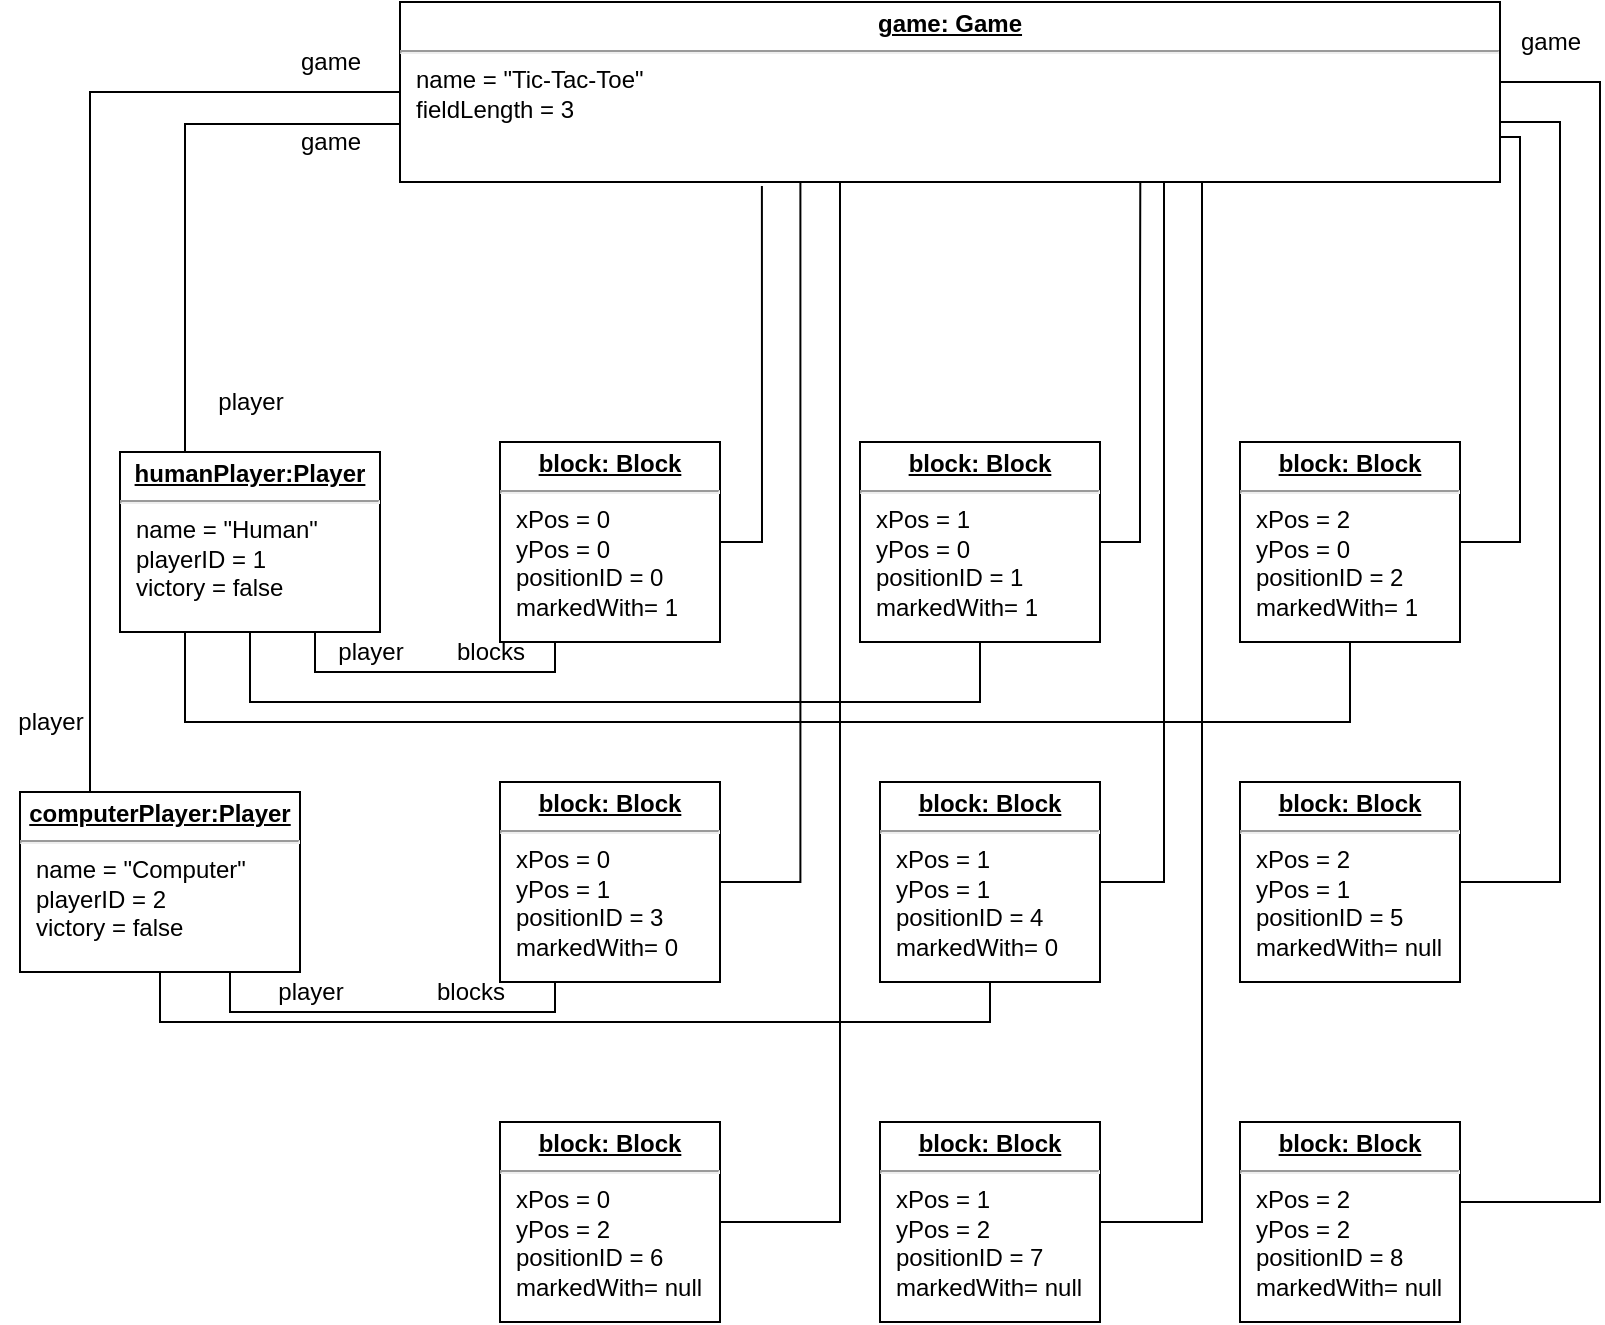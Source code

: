 <mxfile version="14.9.9" type="device"><diagram id="CovK0AjYXbfjgwd-cfl2" name="Page-1"><mxGraphModel dx="1230" dy="665" grid="1" gridSize="10" guides="1" tooltips="1" connect="1" arrows="1" fold="1" page="1" pageScale="1" pageWidth="827" pageHeight="1169" math="0" shadow="0"><root><mxCell id="0"/><mxCell id="1" parent="0"/><mxCell id="FIRxA-yR1aBGaKnlXc7K-1" value="&lt;p style=&quot;margin: 0px ; margin-top: 4px ; text-align: center ; text-decoration: underline&quot;&gt;&lt;b&gt;game: Game&lt;/b&gt;&lt;/p&gt;&lt;hr&gt;&lt;p style=&quot;margin: 0px ; margin-left: 8px&quot;&gt;name = &quot;Tic-Tac-Toe&quot;&lt;br&gt;fieldLength = 3&lt;br&gt;&lt;/p&gt;" style="verticalAlign=top;align=left;overflow=fill;fontSize=12;fontFamily=Helvetica;html=1;" parent="1" vertex="1"><mxGeometry x="210" y="50" width="550" height="90" as="geometry"/></mxCell><mxCell id="WSLQJ2nEIGhMxxQDfUxY-24" style="edgeStyle=orthogonalEdgeStyle;rounded=0;orthogonalLoop=1;jettySize=auto;html=1;exitX=1;exitY=0.5;exitDx=0;exitDy=0;entryX=0.329;entryY=1.022;entryDx=0;entryDy=0;entryPerimeter=0;endArrow=none;endFill=0;" edge="1" parent="1" source="FIRxA-yR1aBGaKnlXc7K-2" target="FIRxA-yR1aBGaKnlXc7K-1"><mxGeometry relative="1" as="geometry"/></mxCell><mxCell id="FIRxA-yR1aBGaKnlXc7K-2" value="&lt;p style=&quot;margin: 0px ; margin-top: 4px ; text-align: center ; text-decoration: underline&quot;&gt;&lt;b&gt;block: Block&lt;/b&gt;&lt;/p&gt;&lt;hr&gt;&lt;p style=&quot;margin: 0px ; margin-left: 8px&quot;&gt;xPos = 0&lt;/p&gt;&lt;p style=&quot;margin: 0px ; margin-left: 8px&quot;&gt;yPos = 0&lt;/p&gt;&lt;p style=&quot;margin: 0px ; margin-left: 8px&quot;&gt;positionID = 0&lt;br&gt;markedWith= 1&lt;br&gt;&lt;/p&gt;" style="verticalAlign=top;align=left;overflow=fill;fontSize=12;fontFamily=Helvetica;html=1;" parent="1" vertex="1"><mxGeometry x="260" y="270" width="110" height="100" as="geometry"/></mxCell><mxCell id="WSLQJ2nEIGhMxxQDfUxY-4" style="edgeStyle=orthogonalEdgeStyle;rounded=0;orthogonalLoop=1;jettySize=auto;html=1;exitX=0.25;exitY=0;exitDx=0;exitDy=0;entryX=0;entryY=0.678;entryDx=0;entryDy=0;entryPerimeter=0;endArrow=none;endFill=0;" edge="1" parent="1" source="FIRxA-yR1aBGaKnlXc7K-3" target="FIRxA-yR1aBGaKnlXc7K-1"><mxGeometry relative="1" as="geometry"/></mxCell><mxCell id="WSLQJ2nEIGhMxxQDfUxY-25" style="edgeStyle=orthogonalEdgeStyle;rounded=0;orthogonalLoop=1;jettySize=auto;html=1;exitX=0.75;exitY=1;exitDx=0;exitDy=0;entryX=0.25;entryY=1;entryDx=0;entryDy=0;endArrow=none;endFill=0;" edge="1" parent="1" source="FIRxA-yR1aBGaKnlXc7K-3" target="FIRxA-yR1aBGaKnlXc7K-2"><mxGeometry relative="1" as="geometry"/></mxCell><mxCell id="WSLQJ2nEIGhMxxQDfUxY-26" style="edgeStyle=orthogonalEdgeStyle;rounded=0;orthogonalLoop=1;jettySize=auto;html=1;exitX=0.5;exitY=1;exitDx=0;exitDy=0;entryX=0.5;entryY=1;entryDx=0;entryDy=0;endArrow=none;endFill=0;" edge="1" parent="1" source="FIRxA-yR1aBGaKnlXc7K-3" target="WSLQJ2nEIGhMxxQDfUxY-1"><mxGeometry relative="1" as="geometry"><Array as="points"><mxPoint x="135" y="400"/><mxPoint x="500" y="400"/></Array></mxGeometry></mxCell><mxCell id="WSLQJ2nEIGhMxxQDfUxY-35" style="edgeStyle=orthogonalEdgeStyle;rounded=0;orthogonalLoop=1;jettySize=auto;html=1;exitX=0.25;exitY=1;exitDx=0;exitDy=0;entryX=0.5;entryY=1;entryDx=0;entryDy=0;endArrow=none;endFill=0;" edge="1" parent="1" source="FIRxA-yR1aBGaKnlXc7K-3" target="WSLQJ2nEIGhMxxQDfUxY-2"><mxGeometry relative="1" as="geometry"><Array as="points"><mxPoint x="103" y="410"/><mxPoint x="685" y="410"/></Array></mxGeometry></mxCell><mxCell id="FIRxA-yR1aBGaKnlXc7K-3" value="&lt;p style=&quot;margin: 0px ; margin-top: 4px ; text-align: center ; text-decoration: underline&quot;&gt;&lt;b&gt;humanPlayer:Player&lt;/b&gt;&lt;/p&gt;&lt;hr&gt;&lt;p style=&quot;margin: 0px ; margin-left: 8px&quot;&gt;name = &quot;Human&quot;&lt;br&gt;playerID = 1&lt;br&gt;victory = false&amp;nbsp;&lt;/p&gt;" style="verticalAlign=top;align=left;overflow=fill;fontSize=12;fontFamily=Helvetica;html=1;" parent="1" vertex="1"><mxGeometry x="70" y="275" width="130" height="90" as="geometry"/></mxCell><mxCell id="WSLQJ2nEIGhMxxQDfUxY-3" style="edgeStyle=orthogonalEdgeStyle;rounded=0;orthogonalLoop=1;jettySize=auto;html=1;exitX=0.25;exitY=0;exitDx=0;exitDy=0;entryX=0;entryY=0.5;entryDx=0;entryDy=0;endArrow=none;endFill=0;" edge="1" parent="1" source="FIRxA-yR1aBGaKnlXc7K-13" target="FIRxA-yR1aBGaKnlXc7K-1"><mxGeometry relative="1" as="geometry"/></mxCell><mxCell id="WSLQJ2nEIGhMxxQDfUxY-28" style="edgeStyle=orthogonalEdgeStyle;rounded=0;orthogonalLoop=1;jettySize=auto;html=1;exitX=0.75;exitY=1;exitDx=0;exitDy=0;entryX=0.25;entryY=1;entryDx=0;entryDy=0;endArrow=none;endFill=0;" edge="1" parent="1" source="FIRxA-yR1aBGaKnlXc7K-13" target="WSLQJ2nEIGhMxxQDfUxY-7"><mxGeometry relative="1" as="geometry"/></mxCell><mxCell id="WSLQJ2nEIGhMxxQDfUxY-29" style="edgeStyle=orthogonalEdgeStyle;rounded=0;orthogonalLoop=1;jettySize=auto;html=1;exitX=0.5;exitY=1;exitDx=0;exitDy=0;entryX=0.5;entryY=1;entryDx=0;entryDy=0;endArrow=none;endFill=0;" edge="1" parent="1" source="FIRxA-yR1aBGaKnlXc7K-13" target="WSLQJ2nEIGhMxxQDfUxY-8"><mxGeometry relative="1" as="geometry"><Array as="points"><mxPoint x="90" y="560"/><mxPoint x="505" y="560"/></Array></mxGeometry></mxCell><mxCell id="FIRxA-yR1aBGaKnlXc7K-13" value="&lt;p style=&quot;margin: 0px ; margin-top: 4px ; text-align: center ; text-decoration: underline&quot;&gt;&lt;b&gt;computerPlayer:Player&lt;/b&gt;&lt;/p&gt;&lt;hr&gt;&lt;p style=&quot;margin: 0px ; margin-left: 8px&quot;&gt;name = &quot;Computer&quot;&lt;br&gt;playerID = 2&lt;br&gt;victory = false&amp;nbsp;&lt;/p&gt;" style="verticalAlign=top;align=left;overflow=fill;fontSize=12;fontFamily=Helvetica;html=1;" parent="1" vertex="1"><mxGeometry x="20" y="445" width="140" height="90" as="geometry"/></mxCell><mxCell id="FIRxA-yR1aBGaKnlXc7K-31" value="game" style="text;html=1;align=center;verticalAlign=middle;resizable=0;points=[];autosize=1;strokeColor=none;" parent="1" vertex="1"><mxGeometry x="150" y="70" width="50" height="20" as="geometry"/></mxCell><mxCell id="FIRxA-yR1aBGaKnlXc7K-32" value="game" style="text;html=1;align=center;verticalAlign=middle;resizable=0;points=[];autosize=1;strokeColor=none;" parent="1" vertex="1"><mxGeometry x="760" y="60" width="50" height="20" as="geometry"/></mxCell><mxCell id="FIRxA-yR1aBGaKnlXc7K-33" value="player" style="text;html=1;align=center;verticalAlign=middle;resizable=0;points=[];autosize=1;strokeColor=none;" parent="1" vertex="1"><mxGeometry x="10" y="400" width="50" height="20" as="geometry"/></mxCell><mxCell id="WSLQJ2nEIGhMxxQDfUxY-21" style="edgeStyle=orthogonalEdgeStyle;rounded=0;orthogonalLoop=1;jettySize=auto;html=1;exitX=1;exitY=0.5;exitDx=0;exitDy=0;entryX=0.673;entryY=1;entryDx=0;entryDy=0;entryPerimeter=0;endArrow=none;endFill=0;" edge="1" parent="1" source="WSLQJ2nEIGhMxxQDfUxY-1" target="FIRxA-yR1aBGaKnlXc7K-1"><mxGeometry relative="1" as="geometry"/></mxCell><mxCell id="WSLQJ2nEIGhMxxQDfUxY-1" value="&lt;p style=&quot;margin: 0px ; margin-top: 4px ; text-align: center ; text-decoration: underline&quot;&gt;&lt;b&gt;block: Block&lt;/b&gt;&lt;/p&gt;&lt;hr&gt;&lt;p style=&quot;margin: 0px ; margin-left: 8px&quot;&gt;xPos = 1&lt;/p&gt;&lt;p style=&quot;margin: 0px ; margin-left: 8px&quot;&gt;yPos = 0&lt;/p&gt;&lt;p style=&quot;margin: 0px ; margin-left: 8px&quot;&gt;positionID = 1&lt;br&gt;markedWith= 1&lt;br&gt;&lt;/p&gt;" style="verticalAlign=top;align=left;overflow=fill;fontSize=12;fontFamily=Helvetica;html=1;" vertex="1" parent="1"><mxGeometry x="440" y="270" width="120" height="100" as="geometry"/></mxCell><mxCell id="WSLQJ2nEIGhMxxQDfUxY-15" style="edgeStyle=orthogonalEdgeStyle;rounded=0;orthogonalLoop=1;jettySize=auto;html=1;exitX=1;exitY=0.5;exitDx=0;exitDy=0;entryX=1;entryY=0.75;entryDx=0;entryDy=0;endArrow=none;endFill=0;" edge="1" parent="1" source="WSLQJ2nEIGhMxxQDfUxY-2" target="FIRxA-yR1aBGaKnlXc7K-1"><mxGeometry relative="1" as="geometry"><Array as="points"><mxPoint x="770" y="320"/><mxPoint x="770" y="118"/></Array></mxGeometry></mxCell><mxCell id="WSLQJ2nEIGhMxxQDfUxY-2" value="&lt;p style=&quot;margin: 0px ; margin-top: 4px ; text-align: center ; text-decoration: underline&quot;&gt;&lt;b&gt;block: Block&lt;/b&gt;&lt;/p&gt;&lt;hr&gt;&lt;p style=&quot;margin: 0px ; margin-left: 8px&quot;&gt;xPos = 2&lt;/p&gt;&lt;p style=&quot;margin: 0px ; margin-left: 8px&quot;&gt;yPos = 0&lt;/p&gt;&lt;p style=&quot;margin: 0px ; margin-left: 8px&quot;&gt;positionID = 2&lt;br&gt;markedWith= 1&lt;br&gt;&lt;/p&gt;" style="verticalAlign=top;align=left;overflow=fill;fontSize=12;fontFamily=Helvetica;html=1;" vertex="1" parent="1"><mxGeometry x="630" y="270" width="110" height="100" as="geometry"/></mxCell><mxCell id="WSLQJ2nEIGhMxxQDfUxY-5" value="player" style="text;html=1;align=center;verticalAlign=middle;resizable=0;points=[];autosize=1;strokeColor=none;" vertex="1" parent="1"><mxGeometry x="110" y="240" width="50" height="20" as="geometry"/></mxCell><mxCell id="WSLQJ2nEIGhMxxQDfUxY-6" value="game" style="text;html=1;align=center;verticalAlign=middle;resizable=0;points=[];autosize=1;strokeColor=none;" vertex="1" parent="1"><mxGeometry x="150" y="110" width="50" height="20" as="geometry"/></mxCell><mxCell id="WSLQJ2nEIGhMxxQDfUxY-23" style="edgeStyle=orthogonalEdgeStyle;rounded=0;orthogonalLoop=1;jettySize=auto;html=1;exitX=1;exitY=0.5;exitDx=0;exitDy=0;entryX=0.364;entryY=1;entryDx=0;entryDy=0;entryPerimeter=0;endArrow=none;endFill=0;" edge="1" parent="1" source="WSLQJ2nEIGhMxxQDfUxY-7" target="FIRxA-yR1aBGaKnlXc7K-1"><mxGeometry relative="1" as="geometry"/></mxCell><mxCell id="WSLQJ2nEIGhMxxQDfUxY-7" value="&lt;p style=&quot;margin: 0px ; margin-top: 4px ; text-align: center ; text-decoration: underline&quot;&gt;&lt;b&gt;block: Block&lt;/b&gt;&lt;/p&gt;&lt;hr&gt;&lt;p style=&quot;margin: 0px ; margin-left: 8px&quot;&gt;xPos = 0&lt;/p&gt;&lt;p style=&quot;margin: 0px ; margin-left: 8px&quot;&gt;yPos = 1&lt;/p&gt;&lt;p style=&quot;margin: 0px ; margin-left: 8px&quot;&gt;positionID = 3&lt;br&gt;markedWith= 0&lt;br&gt;&lt;/p&gt;" style="verticalAlign=top;align=left;overflow=fill;fontSize=12;fontFamily=Helvetica;html=1;" vertex="1" parent="1"><mxGeometry x="260" y="440" width="110" height="100" as="geometry"/></mxCell><mxCell id="WSLQJ2nEIGhMxxQDfUxY-18" style="edgeStyle=orthogonalEdgeStyle;rounded=0;orthogonalLoop=1;jettySize=auto;html=1;exitX=1;exitY=0.5;exitDx=0;exitDy=0;endArrow=none;endFill=0;" edge="1" parent="1" source="WSLQJ2nEIGhMxxQDfUxY-8"><mxGeometry relative="1" as="geometry"><mxPoint x="592" y="140" as="targetPoint"/><Array as="points"><mxPoint x="592" y="490"/></Array></mxGeometry></mxCell><mxCell id="WSLQJ2nEIGhMxxQDfUxY-8" value="&lt;p style=&quot;margin: 0px ; margin-top: 4px ; text-align: center ; text-decoration: underline&quot;&gt;&lt;b&gt;block: Block&lt;/b&gt;&lt;/p&gt;&lt;hr&gt;&lt;p style=&quot;margin: 0px ; margin-left: 8px&quot;&gt;xPos = 1&lt;/p&gt;&lt;p style=&quot;margin: 0px ; margin-left: 8px&quot;&gt;yPos = 1&lt;/p&gt;&lt;p style=&quot;margin: 0px ; margin-left: 8px&quot;&gt;positionID = 4&lt;br&gt;markedWith= 0&lt;br&gt;&lt;/p&gt;" style="verticalAlign=top;align=left;overflow=fill;fontSize=12;fontFamily=Helvetica;html=1;" vertex="1" parent="1"><mxGeometry x="450" y="440" width="110" height="100" as="geometry"/></mxCell><mxCell id="WSLQJ2nEIGhMxxQDfUxY-14" style="edgeStyle=orthogonalEdgeStyle;rounded=0;orthogonalLoop=1;jettySize=auto;html=1;exitX=1;exitY=0.5;exitDx=0;exitDy=0;entryX=1;entryY=0.5;entryDx=0;entryDy=0;endArrow=none;endFill=0;" edge="1" parent="1" source="WSLQJ2nEIGhMxxQDfUxY-9" target="FIRxA-yR1aBGaKnlXc7K-1"><mxGeometry relative="1" as="geometry"><Array as="points"><mxPoint x="790" y="490"/><mxPoint x="790" y="110"/><mxPoint x="760" y="110"/></Array></mxGeometry></mxCell><mxCell id="WSLQJ2nEIGhMxxQDfUxY-9" value="&lt;p style=&quot;margin: 0px ; margin-top: 4px ; text-align: center ; text-decoration: underline&quot;&gt;&lt;b&gt;block: Block&lt;/b&gt;&lt;/p&gt;&lt;hr&gt;&lt;p style=&quot;margin: 0px ; margin-left: 8px&quot;&gt;xPos = 2&lt;/p&gt;&lt;p style=&quot;margin: 0px ; margin-left: 8px&quot;&gt;yPos = 1&lt;/p&gt;&lt;p style=&quot;margin: 0px ; margin-left: 8px&quot;&gt;positionID = 5&lt;br&gt;markedWith= null&lt;br&gt;&lt;/p&gt;" style="verticalAlign=top;align=left;overflow=fill;fontSize=12;fontFamily=Helvetica;html=1;" vertex="1" parent="1"><mxGeometry x="630" y="440" width="110" height="100" as="geometry"/></mxCell><mxCell id="WSLQJ2nEIGhMxxQDfUxY-22" style="edgeStyle=orthogonalEdgeStyle;rounded=0;orthogonalLoop=1;jettySize=auto;html=1;exitX=1;exitY=0.5;exitDx=0;exitDy=0;entryX=0.4;entryY=1;entryDx=0;entryDy=0;entryPerimeter=0;endArrow=none;endFill=0;" edge="1" parent="1" source="WSLQJ2nEIGhMxxQDfUxY-10" target="FIRxA-yR1aBGaKnlXc7K-1"><mxGeometry relative="1" as="geometry"/></mxCell><mxCell id="WSLQJ2nEIGhMxxQDfUxY-10" value="&lt;p style=&quot;margin: 0px ; margin-top: 4px ; text-align: center ; text-decoration: underline&quot;&gt;&lt;b&gt;block: Block&lt;/b&gt;&lt;/p&gt;&lt;hr&gt;&lt;p style=&quot;margin: 0px ; margin-left: 8px&quot;&gt;xPos = 0&lt;/p&gt;&lt;p style=&quot;margin: 0px ; margin-left: 8px&quot;&gt;yPos = 2&lt;/p&gt;&lt;p style=&quot;margin: 0px ; margin-left: 8px&quot;&gt;positionID = 6&lt;br&gt;markedWith= null&lt;br&gt;&lt;/p&gt;" style="verticalAlign=top;align=left;overflow=fill;fontSize=12;fontFamily=Helvetica;html=1;" vertex="1" parent="1"><mxGeometry x="260" y="610" width="110" height="100" as="geometry"/></mxCell><mxCell id="WSLQJ2nEIGhMxxQDfUxY-17" style="edgeStyle=orthogonalEdgeStyle;rounded=0;orthogonalLoop=1;jettySize=auto;html=1;endArrow=none;endFill=0;exitX=1;exitY=0.5;exitDx=0;exitDy=0;" edge="1" parent="1" source="WSLQJ2nEIGhMxxQDfUxY-11" target="FIRxA-yR1aBGaKnlXc7K-1"><mxGeometry relative="1" as="geometry"><mxPoint x="610" y="150" as="targetPoint"/><Array as="points"><mxPoint x="611" y="660"/></Array></mxGeometry></mxCell><mxCell id="WSLQJ2nEIGhMxxQDfUxY-11" value="&lt;p style=&quot;margin: 0px ; margin-top: 4px ; text-align: center ; text-decoration: underline&quot;&gt;&lt;b&gt;block: Block&lt;/b&gt;&lt;/p&gt;&lt;hr&gt;&lt;p style=&quot;margin: 0px ; margin-left: 8px&quot;&gt;xPos = 1&lt;/p&gt;&lt;p style=&quot;margin: 0px ; margin-left: 8px&quot;&gt;yPos = 2&lt;/p&gt;&lt;p style=&quot;margin: 0px ; margin-left: 8px&quot;&gt;positionID = 7&lt;br&gt;markedWith= null&lt;br&gt;&lt;/p&gt;" style="verticalAlign=top;align=left;overflow=fill;fontSize=12;fontFamily=Helvetica;html=1;" vertex="1" parent="1"><mxGeometry x="450" y="610" width="110" height="100" as="geometry"/></mxCell><mxCell id="WSLQJ2nEIGhMxxQDfUxY-13" style="edgeStyle=orthogonalEdgeStyle;rounded=0;orthogonalLoop=1;jettySize=auto;html=1;exitX=1;exitY=0.75;exitDx=0;exitDy=0;entryX=1;entryY=0.25;entryDx=0;entryDy=0;endArrow=none;endFill=0;" edge="1" parent="1" source="WSLQJ2nEIGhMxxQDfUxY-12" target="FIRxA-yR1aBGaKnlXc7K-1"><mxGeometry relative="1" as="geometry"><Array as="points"><mxPoint x="740" y="650"/><mxPoint x="810" y="650"/><mxPoint x="810" y="90"/><mxPoint x="760" y="90"/></Array></mxGeometry></mxCell><mxCell id="WSLQJ2nEIGhMxxQDfUxY-12" value="&lt;p style=&quot;margin: 0px ; margin-top: 4px ; text-align: center ; text-decoration: underline&quot;&gt;&lt;b&gt;block: Block&lt;/b&gt;&lt;/p&gt;&lt;hr&gt;&lt;p style=&quot;margin: 0px ; margin-left: 8px&quot;&gt;xPos = 2&lt;/p&gt;&lt;p style=&quot;margin: 0px ; margin-left: 8px&quot;&gt;yPos = 2&lt;/p&gt;&lt;p style=&quot;margin: 0px ; margin-left: 8px&quot;&gt;positionID = 8&lt;br&gt;markedWith= null&lt;br&gt;&lt;/p&gt;" style="verticalAlign=top;align=left;overflow=fill;fontSize=12;fontFamily=Helvetica;html=1;" vertex="1" parent="1"><mxGeometry x="630" y="610" width="110" height="100" as="geometry"/></mxCell><mxCell id="WSLQJ2nEIGhMxxQDfUxY-31" value="blocks" style="text;html=1;align=center;verticalAlign=middle;resizable=0;points=[];autosize=1;strokeColor=none;" vertex="1" parent="1"><mxGeometry x="220" y="535" width="50" height="20" as="geometry"/></mxCell><mxCell id="WSLQJ2nEIGhMxxQDfUxY-32" value="blocks" style="text;html=1;align=center;verticalAlign=middle;resizable=0;points=[];autosize=1;strokeColor=none;" vertex="1" parent="1"><mxGeometry x="230" y="365" width="50" height="20" as="geometry"/></mxCell><mxCell id="WSLQJ2nEIGhMxxQDfUxY-33" value="player" style="text;html=1;align=center;verticalAlign=middle;resizable=0;points=[];autosize=1;strokeColor=none;" vertex="1" parent="1"><mxGeometry x="170" y="365" width="50" height="20" as="geometry"/></mxCell><mxCell id="WSLQJ2nEIGhMxxQDfUxY-34" value="player" style="text;html=1;align=center;verticalAlign=middle;resizable=0;points=[];autosize=1;strokeColor=none;" vertex="1" parent="1"><mxGeometry x="140" y="535" width="50" height="20" as="geometry"/></mxCell></root></mxGraphModel></diagram></mxfile>